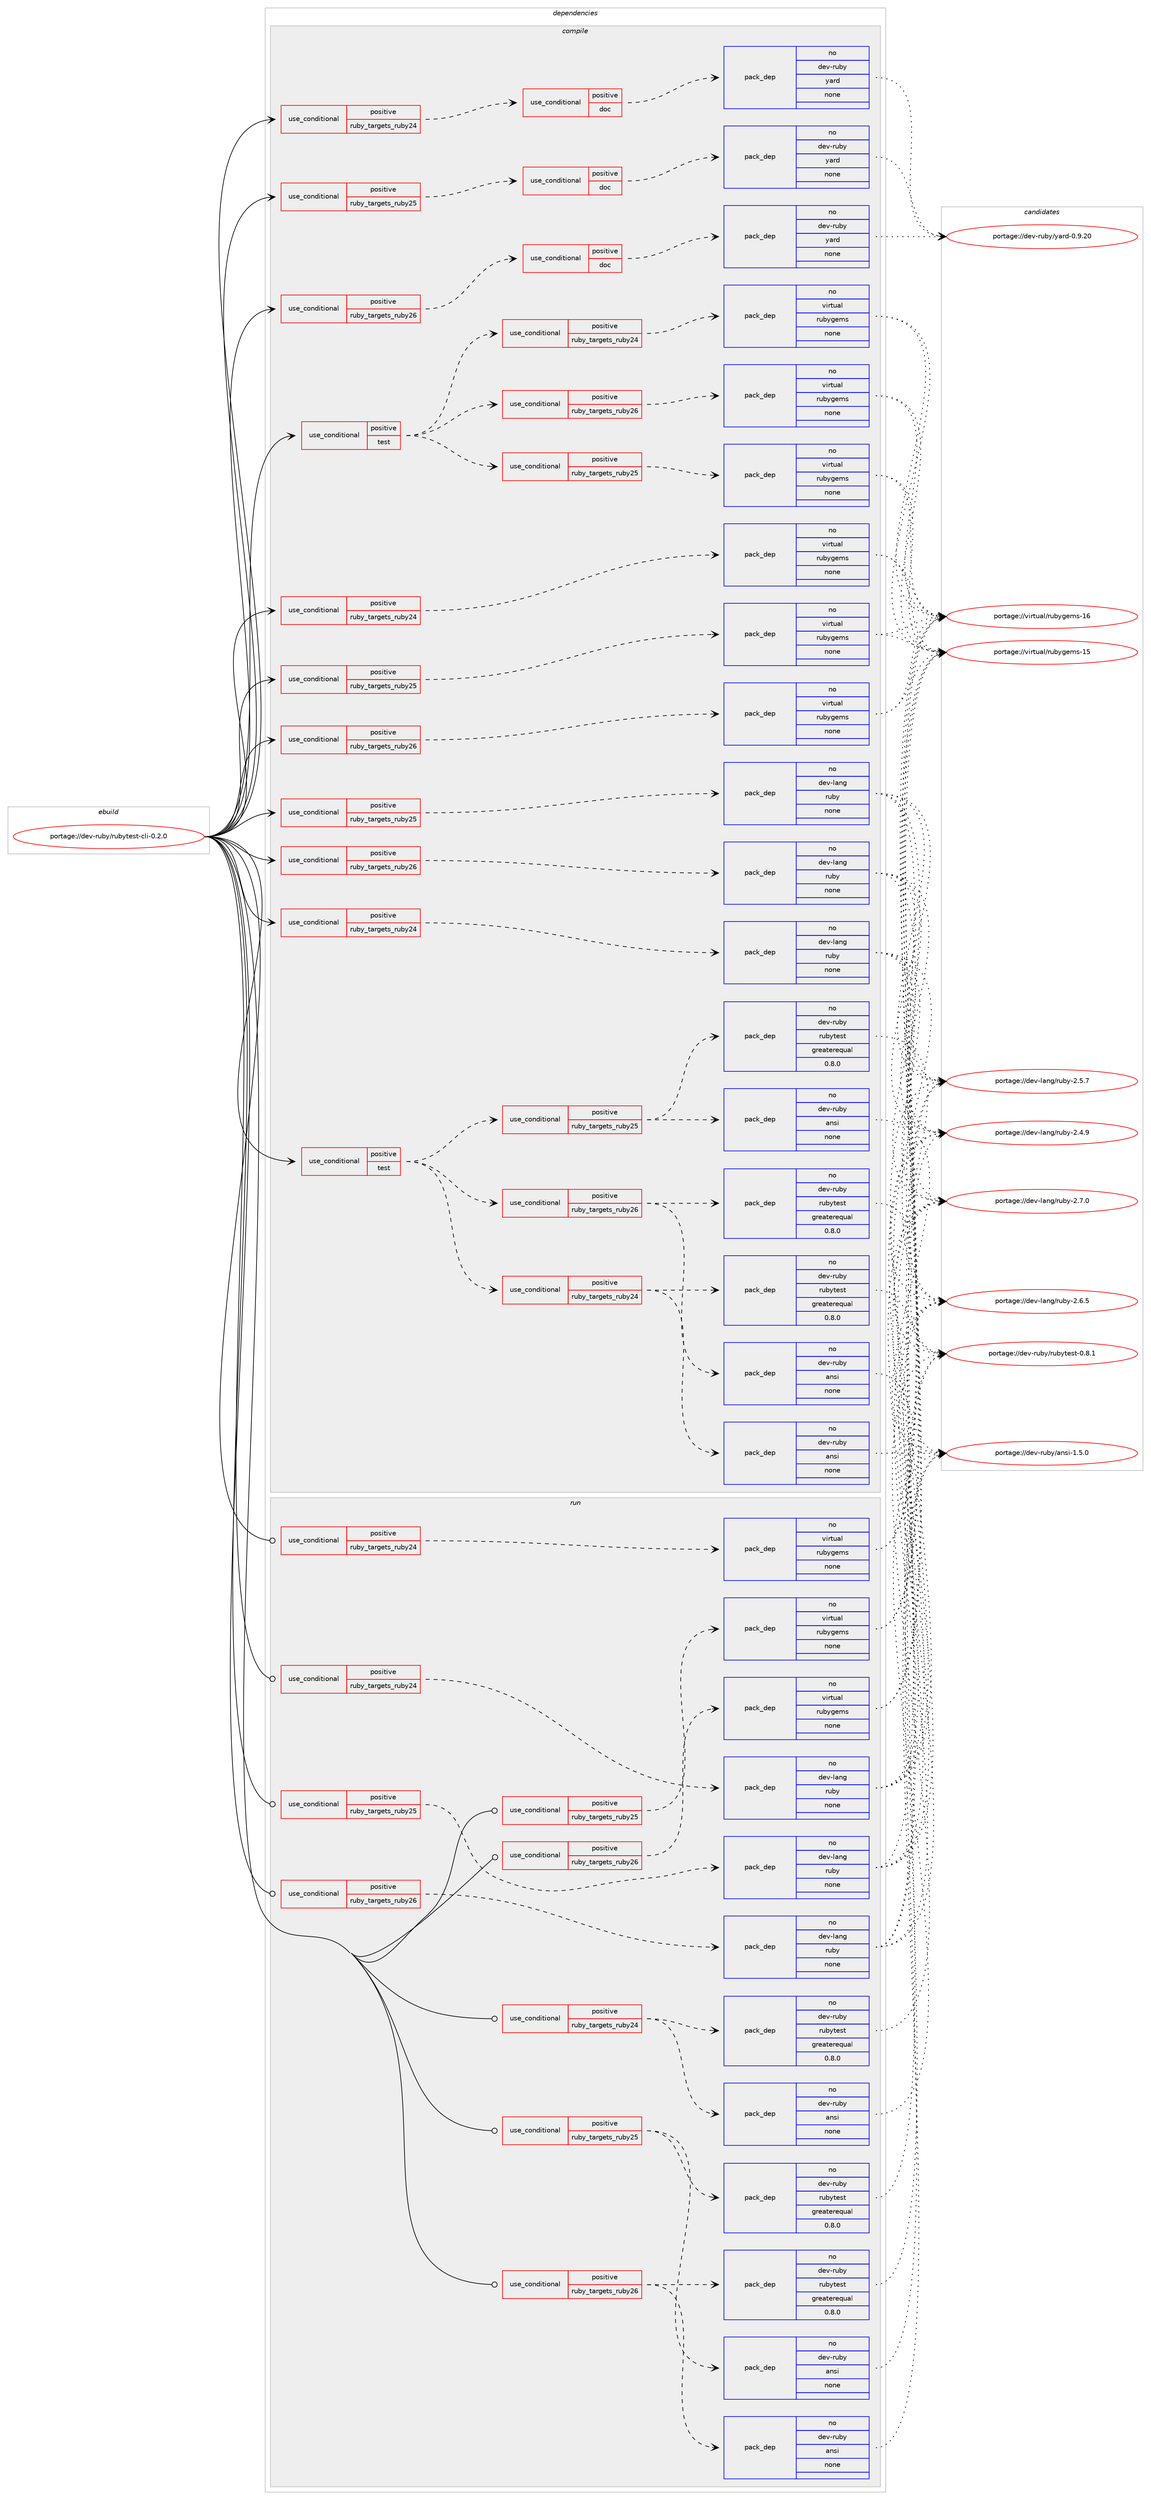 digraph prolog {

# *************
# Graph options
# *************

newrank=true;
concentrate=true;
compound=true;
graph [rankdir=LR,fontname=Helvetica,fontsize=10,ranksep=1.5];#, ranksep=2.5, nodesep=0.2];
edge  [arrowhead=vee];
node  [fontname=Helvetica,fontsize=10];

# **********
# The ebuild
# **********

subgraph cluster_leftcol {
color=gray;
label=<<i>ebuild</i>>;
id [label="portage://dev-ruby/rubytest-cli-0.2.0", color=red, width=4, href="../dev-ruby/rubytest-cli-0.2.0.svg"];
}

# ****************
# The dependencies
# ****************

subgraph cluster_midcol {
color=gray;
label=<<i>dependencies</i>>;
subgraph cluster_compile {
fillcolor="#eeeeee";
style=filled;
label=<<i>compile</i>>;
subgraph cond70210 {
dependency321580 [label=<<TABLE BORDER="0" CELLBORDER="1" CELLSPACING="0" CELLPADDING="4"><TR><TD ROWSPAN="3" CELLPADDING="10">use_conditional</TD></TR><TR><TD>positive</TD></TR><TR><TD>ruby_targets_ruby24</TD></TR></TABLE>>, shape=none, color=red];
subgraph cond70211 {
dependency321581 [label=<<TABLE BORDER="0" CELLBORDER="1" CELLSPACING="0" CELLPADDING="4"><TR><TD ROWSPAN="3" CELLPADDING="10">use_conditional</TD></TR><TR><TD>positive</TD></TR><TR><TD>doc</TD></TR></TABLE>>, shape=none, color=red];
subgraph pack246623 {
dependency321582 [label=<<TABLE BORDER="0" CELLBORDER="1" CELLSPACING="0" CELLPADDING="4" WIDTH="220"><TR><TD ROWSPAN="6" CELLPADDING="30">pack_dep</TD></TR><TR><TD WIDTH="110">no</TD></TR><TR><TD>dev-ruby</TD></TR><TR><TD>yard</TD></TR><TR><TD>none</TD></TR><TR><TD></TD></TR></TABLE>>, shape=none, color=blue];
}
dependency321581:e -> dependency321582:w [weight=20,style="dashed",arrowhead="vee"];
}
dependency321580:e -> dependency321581:w [weight=20,style="dashed",arrowhead="vee"];
}
id:e -> dependency321580:w [weight=20,style="solid",arrowhead="vee"];
subgraph cond70212 {
dependency321583 [label=<<TABLE BORDER="0" CELLBORDER="1" CELLSPACING="0" CELLPADDING="4"><TR><TD ROWSPAN="3" CELLPADDING="10">use_conditional</TD></TR><TR><TD>positive</TD></TR><TR><TD>ruby_targets_ruby24</TD></TR></TABLE>>, shape=none, color=red];
subgraph pack246624 {
dependency321584 [label=<<TABLE BORDER="0" CELLBORDER="1" CELLSPACING="0" CELLPADDING="4" WIDTH="220"><TR><TD ROWSPAN="6" CELLPADDING="30">pack_dep</TD></TR><TR><TD WIDTH="110">no</TD></TR><TR><TD>dev-lang</TD></TR><TR><TD>ruby</TD></TR><TR><TD>none</TD></TR><TR><TD></TD></TR></TABLE>>, shape=none, color=blue];
}
dependency321583:e -> dependency321584:w [weight=20,style="dashed",arrowhead="vee"];
}
id:e -> dependency321583:w [weight=20,style="solid",arrowhead="vee"];
subgraph cond70213 {
dependency321585 [label=<<TABLE BORDER="0" CELLBORDER="1" CELLSPACING="0" CELLPADDING="4"><TR><TD ROWSPAN="3" CELLPADDING="10">use_conditional</TD></TR><TR><TD>positive</TD></TR><TR><TD>ruby_targets_ruby24</TD></TR></TABLE>>, shape=none, color=red];
subgraph pack246625 {
dependency321586 [label=<<TABLE BORDER="0" CELLBORDER="1" CELLSPACING="0" CELLPADDING="4" WIDTH="220"><TR><TD ROWSPAN="6" CELLPADDING="30">pack_dep</TD></TR><TR><TD WIDTH="110">no</TD></TR><TR><TD>virtual</TD></TR><TR><TD>rubygems</TD></TR><TR><TD>none</TD></TR><TR><TD></TD></TR></TABLE>>, shape=none, color=blue];
}
dependency321585:e -> dependency321586:w [weight=20,style="dashed",arrowhead="vee"];
}
id:e -> dependency321585:w [weight=20,style="solid",arrowhead="vee"];
subgraph cond70214 {
dependency321587 [label=<<TABLE BORDER="0" CELLBORDER="1" CELLSPACING="0" CELLPADDING="4"><TR><TD ROWSPAN="3" CELLPADDING="10">use_conditional</TD></TR><TR><TD>positive</TD></TR><TR><TD>ruby_targets_ruby25</TD></TR></TABLE>>, shape=none, color=red];
subgraph cond70215 {
dependency321588 [label=<<TABLE BORDER="0" CELLBORDER="1" CELLSPACING="0" CELLPADDING="4"><TR><TD ROWSPAN="3" CELLPADDING="10">use_conditional</TD></TR><TR><TD>positive</TD></TR><TR><TD>doc</TD></TR></TABLE>>, shape=none, color=red];
subgraph pack246626 {
dependency321589 [label=<<TABLE BORDER="0" CELLBORDER="1" CELLSPACING="0" CELLPADDING="4" WIDTH="220"><TR><TD ROWSPAN="6" CELLPADDING="30">pack_dep</TD></TR><TR><TD WIDTH="110">no</TD></TR><TR><TD>dev-ruby</TD></TR><TR><TD>yard</TD></TR><TR><TD>none</TD></TR><TR><TD></TD></TR></TABLE>>, shape=none, color=blue];
}
dependency321588:e -> dependency321589:w [weight=20,style="dashed",arrowhead="vee"];
}
dependency321587:e -> dependency321588:w [weight=20,style="dashed",arrowhead="vee"];
}
id:e -> dependency321587:w [weight=20,style="solid",arrowhead="vee"];
subgraph cond70216 {
dependency321590 [label=<<TABLE BORDER="0" CELLBORDER="1" CELLSPACING="0" CELLPADDING="4"><TR><TD ROWSPAN="3" CELLPADDING="10">use_conditional</TD></TR><TR><TD>positive</TD></TR><TR><TD>ruby_targets_ruby25</TD></TR></TABLE>>, shape=none, color=red];
subgraph pack246627 {
dependency321591 [label=<<TABLE BORDER="0" CELLBORDER="1" CELLSPACING="0" CELLPADDING="4" WIDTH="220"><TR><TD ROWSPAN="6" CELLPADDING="30">pack_dep</TD></TR><TR><TD WIDTH="110">no</TD></TR><TR><TD>dev-lang</TD></TR><TR><TD>ruby</TD></TR><TR><TD>none</TD></TR><TR><TD></TD></TR></TABLE>>, shape=none, color=blue];
}
dependency321590:e -> dependency321591:w [weight=20,style="dashed",arrowhead="vee"];
}
id:e -> dependency321590:w [weight=20,style="solid",arrowhead="vee"];
subgraph cond70217 {
dependency321592 [label=<<TABLE BORDER="0" CELLBORDER="1" CELLSPACING="0" CELLPADDING="4"><TR><TD ROWSPAN="3" CELLPADDING="10">use_conditional</TD></TR><TR><TD>positive</TD></TR><TR><TD>ruby_targets_ruby25</TD></TR></TABLE>>, shape=none, color=red];
subgraph pack246628 {
dependency321593 [label=<<TABLE BORDER="0" CELLBORDER="1" CELLSPACING="0" CELLPADDING="4" WIDTH="220"><TR><TD ROWSPAN="6" CELLPADDING="30">pack_dep</TD></TR><TR><TD WIDTH="110">no</TD></TR><TR><TD>virtual</TD></TR><TR><TD>rubygems</TD></TR><TR><TD>none</TD></TR><TR><TD></TD></TR></TABLE>>, shape=none, color=blue];
}
dependency321592:e -> dependency321593:w [weight=20,style="dashed",arrowhead="vee"];
}
id:e -> dependency321592:w [weight=20,style="solid",arrowhead="vee"];
subgraph cond70218 {
dependency321594 [label=<<TABLE BORDER="0" CELLBORDER="1" CELLSPACING="0" CELLPADDING="4"><TR><TD ROWSPAN="3" CELLPADDING="10">use_conditional</TD></TR><TR><TD>positive</TD></TR><TR><TD>ruby_targets_ruby26</TD></TR></TABLE>>, shape=none, color=red];
subgraph cond70219 {
dependency321595 [label=<<TABLE BORDER="0" CELLBORDER="1" CELLSPACING="0" CELLPADDING="4"><TR><TD ROWSPAN="3" CELLPADDING="10">use_conditional</TD></TR><TR><TD>positive</TD></TR><TR><TD>doc</TD></TR></TABLE>>, shape=none, color=red];
subgraph pack246629 {
dependency321596 [label=<<TABLE BORDER="0" CELLBORDER="1" CELLSPACING="0" CELLPADDING="4" WIDTH="220"><TR><TD ROWSPAN="6" CELLPADDING="30">pack_dep</TD></TR><TR><TD WIDTH="110">no</TD></TR><TR><TD>dev-ruby</TD></TR><TR><TD>yard</TD></TR><TR><TD>none</TD></TR><TR><TD></TD></TR></TABLE>>, shape=none, color=blue];
}
dependency321595:e -> dependency321596:w [weight=20,style="dashed",arrowhead="vee"];
}
dependency321594:e -> dependency321595:w [weight=20,style="dashed",arrowhead="vee"];
}
id:e -> dependency321594:w [weight=20,style="solid",arrowhead="vee"];
subgraph cond70220 {
dependency321597 [label=<<TABLE BORDER="0" CELLBORDER="1" CELLSPACING="0" CELLPADDING="4"><TR><TD ROWSPAN="3" CELLPADDING="10">use_conditional</TD></TR><TR><TD>positive</TD></TR><TR><TD>ruby_targets_ruby26</TD></TR></TABLE>>, shape=none, color=red];
subgraph pack246630 {
dependency321598 [label=<<TABLE BORDER="0" CELLBORDER="1" CELLSPACING="0" CELLPADDING="4" WIDTH="220"><TR><TD ROWSPAN="6" CELLPADDING="30">pack_dep</TD></TR><TR><TD WIDTH="110">no</TD></TR><TR><TD>dev-lang</TD></TR><TR><TD>ruby</TD></TR><TR><TD>none</TD></TR><TR><TD></TD></TR></TABLE>>, shape=none, color=blue];
}
dependency321597:e -> dependency321598:w [weight=20,style="dashed",arrowhead="vee"];
}
id:e -> dependency321597:w [weight=20,style="solid",arrowhead="vee"];
subgraph cond70221 {
dependency321599 [label=<<TABLE BORDER="0" CELLBORDER="1" CELLSPACING="0" CELLPADDING="4"><TR><TD ROWSPAN="3" CELLPADDING="10">use_conditional</TD></TR><TR><TD>positive</TD></TR><TR><TD>ruby_targets_ruby26</TD></TR></TABLE>>, shape=none, color=red];
subgraph pack246631 {
dependency321600 [label=<<TABLE BORDER="0" CELLBORDER="1" CELLSPACING="0" CELLPADDING="4" WIDTH="220"><TR><TD ROWSPAN="6" CELLPADDING="30">pack_dep</TD></TR><TR><TD WIDTH="110">no</TD></TR><TR><TD>virtual</TD></TR><TR><TD>rubygems</TD></TR><TR><TD>none</TD></TR><TR><TD></TD></TR></TABLE>>, shape=none, color=blue];
}
dependency321599:e -> dependency321600:w [weight=20,style="dashed",arrowhead="vee"];
}
id:e -> dependency321599:w [weight=20,style="solid",arrowhead="vee"];
subgraph cond70222 {
dependency321601 [label=<<TABLE BORDER="0" CELLBORDER="1" CELLSPACING="0" CELLPADDING="4"><TR><TD ROWSPAN="3" CELLPADDING="10">use_conditional</TD></TR><TR><TD>positive</TD></TR><TR><TD>test</TD></TR></TABLE>>, shape=none, color=red];
subgraph cond70223 {
dependency321602 [label=<<TABLE BORDER="0" CELLBORDER="1" CELLSPACING="0" CELLPADDING="4"><TR><TD ROWSPAN="3" CELLPADDING="10">use_conditional</TD></TR><TR><TD>positive</TD></TR><TR><TD>ruby_targets_ruby24</TD></TR></TABLE>>, shape=none, color=red];
subgraph pack246632 {
dependency321603 [label=<<TABLE BORDER="0" CELLBORDER="1" CELLSPACING="0" CELLPADDING="4" WIDTH="220"><TR><TD ROWSPAN="6" CELLPADDING="30">pack_dep</TD></TR><TR><TD WIDTH="110">no</TD></TR><TR><TD>dev-ruby</TD></TR><TR><TD>ansi</TD></TR><TR><TD>none</TD></TR><TR><TD></TD></TR></TABLE>>, shape=none, color=blue];
}
dependency321602:e -> dependency321603:w [weight=20,style="dashed",arrowhead="vee"];
subgraph pack246633 {
dependency321604 [label=<<TABLE BORDER="0" CELLBORDER="1" CELLSPACING="0" CELLPADDING="4" WIDTH="220"><TR><TD ROWSPAN="6" CELLPADDING="30">pack_dep</TD></TR><TR><TD WIDTH="110">no</TD></TR><TR><TD>dev-ruby</TD></TR><TR><TD>rubytest</TD></TR><TR><TD>greaterequal</TD></TR><TR><TD>0.8.0</TD></TR></TABLE>>, shape=none, color=blue];
}
dependency321602:e -> dependency321604:w [weight=20,style="dashed",arrowhead="vee"];
}
dependency321601:e -> dependency321602:w [weight=20,style="dashed",arrowhead="vee"];
subgraph cond70224 {
dependency321605 [label=<<TABLE BORDER="0" CELLBORDER="1" CELLSPACING="0" CELLPADDING="4"><TR><TD ROWSPAN="3" CELLPADDING="10">use_conditional</TD></TR><TR><TD>positive</TD></TR><TR><TD>ruby_targets_ruby25</TD></TR></TABLE>>, shape=none, color=red];
subgraph pack246634 {
dependency321606 [label=<<TABLE BORDER="0" CELLBORDER="1" CELLSPACING="0" CELLPADDING="4" WIDTH="220"><TR><TD ROWSPAN="6" CELLPADDING="30">pack_dep</TD></TR><TR><TD WIDTH="110">no</TD></TR><TR><TD>dev-ruby</TD></TR><TR><TD>ansi</TD></TR><TR><TD>none</TD></TR><TR><TD></TD></TR></TABLE>>, shape=none, color=blue];
}
dependency321605:e -> dependency321606:w [weight=20,style="dashed",arrowhead="vee"];
subgraph pack246635 {
dependency321607 [label=<<TABLE BORDER="0" CELLBORDER="1" CELLSPACING="0" CELLPADDING="4" WIDTH="220"><TR><TD ROWSPAN="6" CELLPADDING="30">pack_dep</TD></TR><TR><TD WIDTH="110">no</TD></TR><TR><TD>dev-ruby</TD></TR><TR><TD>rubytest</TD></TR><TR><TD>greaterequal</TD></TR><TR><TD>0.8.0</TD></TR></TABLE>>, shape=none, color=blue];
}
dependency321605:e -> dependency321607:w [weight=20,style="dashed",arrowhead="vee"];
}
dependency321601:e -> dependency321605:w [weight=20,style="dashed",arrowhead="vee"];
subgraph cond70225 {
dependency321608 [label=<<TABLE BORDER="0" CELLBORDER="1" CELLSPACING="0" CELLPADDING="4"><TR><TD ROWSPAN="3" CELLPADDING="10">use_conditional</TD></TR><TR><TD>positive</TD></TR><TR><TD>ruby_targets_ruby26</TD></TR></TABLE>>, shape=none, color=red];
subgraph pack246636 {
dependency321609 [label=<<TABLE BORDER="0" CELLBORDER="1" CELLSPACING="0" CELLPADDING="4" WIDTH="220"><TR><TD ROWSPAN="6" CELLPADDING="30">pack_dep</TD></TR><TR><TD WIDTH="110">no</TD></TR><TR><TD>dev-ruby</TD></TR><TR><TD>ansi</TD></TR><TR><TD>none</TD></TR><TR><TD></TD></TR></TABLE>>, shape=none, color=blue];
}
dependency321608:e -> dependency321609:w [weight=20,style="dashed",arrowhead="vee"];
subgraph pack246637 {
dependency321610 [label=<<TABLE BORDER="0" CELLBORDER="1" CELLSPACING="0" CELLPADDING="4" WIDTH="220"><TR><TD ROWSPAN="6" CELLPADDING="30">pack_dep</TD></TR><TR><TD WIDTH="110">no</TD></TR><TR><TD>dev-ruby</TD></TR><TR><TD>rubytest</TD></TR><TR><TD>greaterequal</TD></TR><TR><TD>0.8.0</TD></TR></TABLE>>, shape=none, color=blue];
}
dependency321608:e -> dependency321610:w [weight=20,style="dashed",arrowhead="vee"];
}
dependency321601:e -> dependency321608:w [weight=20,style="dashed",arrowhead="vee"];
}
id:e -> dependency321601:w [weight=20,style="solid",arrowhead="vee"];
subgraph cond70226 {
dependency321611 [label=<<TABLE BORDER="0" CELLBORDER="1" CELLSPACING="0" CELLPADDING="4"><TR><TD ROWSPAN="3" CELLPADDING="10">use_conditional</TD></TR><TR><TD>positive</TD></TR><TR><TD>test</TD></TR></TABLE>>, shape=none, color=red];
subgraph cond70227 {
dependency321612 [label=<<TABLE BORDER="0" CELLBORDER="1" CELLSPACING="0" CELLPADDING="4"><TR><TD ROWSPAN="3" CELLPADDING="10">use_conditional</TD></TR><TR><TD>positive</TD></TR><TR><TD>ruby_targets_ruby24</TD></TR></TABLE>>, shape=none, color=red];
subgraph pack246638 {
dependency321613 [label=<<TABLE BORDER="0" CELLBORDER="1" CELLSPACING="0" CELLPADDING="4" WIDTH="220"><TR><TD ROWSPAN="6" CELLPADDING="30">pack_dep</TD></TR><TR><TD WIDTH="110">no</TD></TR><TR><TD>virtual</TD></TR><TR><TD>rubygems</TD></TR><TR><TD>none</TD></TR><TR><TD></TD></TR></TABLE>>, shape=none, color=blue];
}
dependency321612:e -> dependency321613:w [weight=20,style="dashed",arrowhead="vee"];
}
dependency321611:e -> dependency321612:w [weight=20,style="dashed",arrowhead="vee"];
subgraph cond70228 {
dependency321614 [label=<<TABLE BORDER="0" CELLBORDER="1" CELLSPACING="0" CELLPADDING="4"><TR><TD ROWSPAN="3" CELLPADDING="10">use_conditional</TD></TR><TR><TD>positive</TD></TR><TR><TD>ruby_targets_ruby25</TD></TR></TABLE>>, shape=none, color=red];
subgraph pack246639 {
dependency321615 [label=<<TABLE BORDER="0" CELLBORDER="1" CELLSPACING="0" CELLPADDING="4" WIDTH="220"><TR><TD ROWSPAN="6" CELLPADDING="30">pack_dep</TD></TR><TR><TD WIDTH="110">no</TD></TR><TR><TD>virtual</TD></TR><TR><TD>rubygems</TD></TR><TR><TD>none</TD></TR><TR><TD></TD></TR></TABLE>>, shape=none, color=blue];
}
dependency321614:e -> dependency321615:w [weight=20,style="dashed",arrowhead="vee"];
}
dependency321611:e -> dependency321614:w [weight=20,style="dashed",arrowhead="vee"];
subgraph cond70229 {
dependency321616 [label=<<TABLE BORDER="0" CELLBORDER="1" CELLSPACING="0" CELLPADDING="4"><TR><TD ROWSPAN="3" CELLPADDING="10">use_conditional</TD></TR><TR><TD>positive</TD></TR><TR><TD>ruby_targets_ruby26</TD></TR></TABLE>>, shape=none, color=red];
subgraph pack246640 {
dependency321617 [label=<<TABLE BORDER="0" CELLBORDER="1" CELLSPACING="0" CELLPADDING="4" WIDTH="220"><TR><TD ROWSPAN="6" CELLPADDING="30">pack_dep</TD></TR><TR><TD WIDTH="110">no</TD></TR><TR><TD>virtual</TD></TR><TR><TD>rubygems</TD></TR><TR><TD>none</TD></TR><TR><TD></TD></TR></TABLE>>, shape=none, color=blue];
}
dependency321616:e -> dependency321617:w [weight=20,style="dashed",arrowhead="vee"];
}
dependency321611:e -> dependency321616:w [weight=20,style="dashed",arrowhead="vee"];
}
id:e -> dependency321611:w [weight=20,style="solid",arrowhead="vee"];
}
subgraph cluster_compileandrun {
fillcolor="#eeeeee";
style=filled;
label=<<i>compile and run</i>>;
}
subgraph cluster_run {
fillcolor="#eeeeee";
style=filled;
label=<<i>run</i>>;
subgraph cond70230 {
dependency321618 [label=<<TABLE BORDER="0" CELLBORDER="1" CELLSPACING="0" CELLPADDING="4"><TR><TD ROWSPAN="3" CELLPADDING="10">use_conditional</TD></TR><TR><TD>positive</TD></TR><TR><TD>ruby_targets_ruby24</TD></TR></TABLE>>, shape=none, color=red];
subgraph pack246641 {
dependency321619 [label=<<TABLE BORDER="0" CELLBORDER="1" CELLSPACING="0" CELLPADDING="4" WIDTH="220"><TR><TD ROWSPAN="6" CELLPADDING="30">pack_dep</TD></TR><TR><TD WIDTH="110">no</TD></TR><TR><TD>dev-lang</TD></TR><TR><TD>ruby</TD></TR><TR><TD>none</TD></TR><TR><TD></TD></TR></TABLE>>, shape=none, color=blue];
}
dependency321618:e -> dependency321619:w [weight=20,style="dashed",arrowhead="vee"];
}
id:e -> dependency321618:w [weight=20,style="solid",arrowhead="odot"];
subgraph cond70231 {
dependency321620 [label=<<TABLE BORDER="0" CELLBORDER="1" CELLSPACING="0" CELLPADDING="4"><TR><TD ROWSPAN="3" CELLPADDING="10">use_conditional</TD></TR><TR><TD>positive</TD></TR><TR><TD>ruby_targets_ruby24</TD></TR></TABLE>>, shape=none, color=red];
subgraph pack246642 {
dependency321621 [label=<<TABLE BORDER="0" CELLBORDER="1" CELLSPACING="0" CELLPADDING="4" WIDTH="220"><TR><TD ROWSPAN="6" CELLPADDING="30">pack_dep</TD></TR><TR><TD WIDTH="110">no</TD></TR><TR><TD>dev-ruby</TD></TR><TR><TD>ansi</TD></TR><TR><TD>none</TD></TR><TR><TD></TD></TR></TABLE>>, shape=none, color=blue];
}
dependency321620:e -> dependency321621:w [weight=20,style="dashed",arrowhead="vee"];
subgraph pack246643 {
dependency321622 [label=<<TABLE BORDER="0" CELLBORDER="1" CELLSPACING="0" CELLPADDING="4" WIDTH="220"><TR><TD ROWSPAN="6" CELLPADDING="30">pack_dep</TD></TR><TR><TD WIDTH="110">no</TD></TR><TR><TD>dev-ruby</TD></TR><TR><TD>rubytest</TD></TR><TR><TD>greaterequal</TD></TR><TR><TD>0.8.0</TD></TR></TABLE>>, shape=none, color=blue];
}
dependency321620:e -> dependency321622:w [weight=20,style="dashed",arrowhead="vee"];
}
id:e -> dependency321620:w [weight=20,style="solid",arrowhead="odot"];
subgraph cond70232 {
dependency321623 [label=<<TABLE BORDER="0" CELLBORDER="1" CELLSPACING="0" CELLPADDING="4"><TR><TD ROWSPAN="3" CELLPADDING="10">use_conditional</TD></TR><TR><TD>positive</TD></TR><TR><TD>ruby_targets_ruby24</TD></TR></TABLE>>, shape=none, color=red];
subgraph pack246644 {
dependency321624 [label=<<TABLE BORDER="0" CELLBORDER="1" CELLSPACING="0" CELLPADDING="4" WIDTH="220"><TR><TD ROWSPAN="6" CELLPADDING="30">pack_dep</TD></TR><TR><TD WIDTH="110">no</TD></TR><TR><TD>virtual</TD></TR><TR><TD>rubygems</TD></TR><TR><TD>none</TD></TR><TR><TD></TD></TR></TABLE>>, shape=none, color=blue];
}
dependency321623:e -> dependency321624:w [weight=20,style="dashed",arrowhead="vee"];
}
id:e -> dependency321623:w [weight=20,style="solid",arrowhead="odot"];
subgraph cond70233 {
dependency321625 [label=<<TABLE BORDER="0" CELLBORDER="1" CELLSPACING="0" CELLPADDING="4"><TR><TD ROWSPAN="3" CELLPADDING="10">use_conditional</TD></TR><TR><TD>positive</TD></TR><TR><TD>ruby_targets_ruby25</TD></TR></TABLE>>, shape=none, color=red];
subgraph pack246645 {
dependency321626 [label=<<TABLE BORDER="0" CELLBORDER="1" CELLSPACING="0" CELLPADDING="4" WIDTH="220"><TR><TD ROWSPAN="6" CELLPADDING="30">pack_dep</TD></TR><TR><TD WIDTH="110">no</TD></TR><TR><TD>dev-lang</TD></TR><TR><TD>ruby</TD></TR><TR><TD>none</TD></TR><TR><TD></TD></TR></TABLE>>, shape=none, color=blue];
}
dependency321625:e -> dependency321626:w [weight=20,style="dashed",arrowhead="vee"];
}
id:e -> dependency321625:w [weight=20,style="solid",arrowhead="odot"];
subgraph cond70234 {
dependency321627 [label=<<TABLE BORDER="0" CELLBORDER="1" CELLSPACING="0" CELLPADDING="4"><TR><TD ROWSPAN="3" CELLPADDING="10">use_conditional</TD></TR><TR><TD>positive</TD></TR><TR><TD>ruby_targets_ruby25</TD></TR></TABLE>>, shape=none, color=red];
subgraph pack246646 {
dependency321628 [label=<<TABLE BORDER="0" CELLBORDER="1" CELLSPACING="0" CELLPADDING="4" WIDTH="220"><TR><TD ROWSPAN="6" CELLPADDING="30">pack_dep</TD></TR><TR><TD WIDTH="110">no</TD></TR><TR><TD>dev-ruby</TD></TR><TR><TD>ansi</TD></TR><TR><TD>none</TD></TR><TR><TD></TD></TR></TABLE>>, shape=none, color=blue];
}
dependency321627:e -> dependency321628:w [weight=20,style="dashed",arrowhead="vee"];
subgraph pack246647 {
dependency321629 [label=<<TABLE BORDER="0" CELLBORDER="1" CELLSPACING="0" CELLPADDING="4" WIDTH="220"><TR><TD ROWSPAN="6" CELLPADDING="30">pack_dep</TD></TR><TR><TD WIDTH="110">no</TD></TR><TR><TD>dev-ruby</TD></TR><TR><TD>rubytest</TD></TR><TR><TD>greaterequal</TD></TR><TR><TD>0.8.0</TD></TR></TABLE>>, shape=none, color=blue];
}
dependency321627:e -> dependency321629:w [weight=20,style="dashed",arrowhead="vee"];
}
id:e -> dependency321627:w [weight=20,style="solid",arrowhead="odot"];
subgraph cond70235 {
dependency321630 [label=<<TABLE BORDER="0" CELLBORDER="1" CELLSPACING="0" CELLPADDING="4"><TR><TD ROWSPAN="3" CELLPADDING="10">use_conditional</TD></TR><TR><TD>positive</TD></TR><TR><TD>ruby_targets_ruby25</TD></TR></TABLE>>, shape=none, color=red];
subgraph pack246648 {
dependency321631 [label=<<TABLE BORDER="0" CELLBORDER="1" CELLSPACING="0" CELLPADDING="4" WIDTH="220"><TR><TD ROWSPAN="6" CELLPADDING="30">pack_dep</TD></TR><TR><TD WIDTH="110">no</TD></TR><TR><TD>virtual</TD></TR><TR><TD>rubygems</TD></TR><TR><TD>none</TD></TR><TR><TD></TD></TR></TABLE>>, shape=none, color=blue];
}
dependency321630:e -> dependency321631:w [weight=20,style="dashed",arrowhead="vee"];
}
id:e -> dependency321630:w [weight=20,style="solid",arrowhead="odot"];
subgraph cond70236 {
dependency321632 [label=<<TABLE BORDER="0" CELLBORDER="1" CELLSPACING="0" CELLPADDING="4"><TR><TD ROWSPAN="3" CELLPADDING="10">use_conditional</TD></TR><TR><TD>positive</TD></TR><TR><TD>ruby_targets_ruby26</TD></TR></TABLE>>, shape=none, color=red];
subgraph pack246649 {
dependency321633 [label=<<TABLE BORDER="0" CELLBORDER="1" CELLSPACING="0" CELLPADDING="4" WIDTH="220"><TR><TD ROWSPAN="6" CELLPADDING="30">pack_dep</TD></TR><TR><TD WIDTH="110">no</TD></TR><TR><TD>dev-lang</TD></TR><TR><TD>ruby</TD></TR><TR><TD>none</TD></TR><TR><TD></TD></TR></TABLE>>, shape=none, color=blue];
}
dependency321632:e -> dependency321633:w [weight=20,style="dashed",arrowhead="vee"];
}
id:e -> dependency321632:w [weight=20,style="solid",arrowhead="odot"];
subgraph cond70237 {
dependency321634 [label=<<TABLE BORDER="0" CELLBORDER="1" CELLSPACING="0" CELLPADDING="4"><TR><TD ROWSPAN="3" CELLPADDING="10">use_conditional</TD></TR><TR><TD>positive</TD></TR><TR><TD>ruby_targets_ruby26</TD></TR></TABLE>>, shape=none, color=red];
subgraph pack246650 {
dependency321635 [label=<<TABLE BORDER="0" CELLBORDER="1" CELLSPACING="0" CELLPADDING="4" WIDTH="220"><TR><TD ROWSPAN="6" CELLPADDING="30">pack_dep</TD></TR><TR><TD WIDTH="110">no</TD></TR><TR><TD>dev-ruby</TD></TR><TR><TD>ansi</TD></TR><TR><TD>none</TD></TR><TR><TD></TD></TR></TABLE>>, shape=none, color=blue];
}
dependency321634:e -> dependency321635:w [weight=20,style="dashed",arrowhead="vee"];
subgraph pack246651 {
dependency321636 [label=<<TABLE BORDER="0" CELLBORDER="1" CELLSPACING="0" CELLPADDING="4" WIDTH="220"><TR><TD ROWSPAN="6" CELLPADDING="30">pack_dep</TD></TR><TR><TD WIDTH="110">no</TD></TR><TR><TD>dev-ruby</TD></TR><TR><TD>rubytest</TD></TR><TR><TD>greaterequal</TD></TR><TR><TD>0.8.0</TD></TR></TABLE>>, shape=none, color=blue];
}
dependency321634:e -> dependency321636:w [weight=20,style="dashed",arrowhead="vee"];
}
id:e -> dependency321634:w [weight=20,style="solid",arrowhead="odot"];
subgraph cond70238 {
dependency321637 [label=<<TABLE BORDER="0" CELLBORDER="1" CELLSPACING="0" CELLPADDING="4"><TR><TD ROWSPAN="3" CELLPADDING="10">use_conditional</TD></TR><TR><TD>positive</TD></TR><TR><TD>ruby_targets_ruby26</TD></TR></TABLE>>, shape=none, color=red];
subgraph pack246652 {
dependency321638 [label=<<TABLE BORDER="0" CELLBORDER="1" CELLSPACING="0" CELLPADDING="4" WIDTH="220"><TR><TD ROWSPAN="6" CELLPADDING="30">pack_dep</TD></TR><TR><TD WIDTH="110">no</TD></TR><TR><TD>virtual</TD></TR><TR><TD>rubygems</TD></TR><TR><TD>none</TD></TR><TR><TD></TD></TR></TABLE>>, shape=none, color=blue];
}
dependency321637:e -> dependency321638:w [weight=20,style="dashed",arrowhead="vee"];
}
id:e -> dependency321637:w [weight=20,style="solid",arrowhead="odot"];
}
}

# **************
# The candidates
# **************

subgraph cluster_choices {
rank=same;
color=gray;
label=<<i>candidates</i>>;

subgraph choice246623 {
color=black;
nodesep=1;
choice1001011184511411798121471219711410045484657465048 [label="portage://dev-ruby/yard-0.9.20", color=red, width=4,href="../dev-ruby/yard-0.9.20.svg"];
dependency321582:e -> choice1001011184511411798121471219711410045484657465048:w [style=dotted,weight="100"];
}
subgraph choice246624 {
color=black;
nodesep=1;
choice10010111845108971101034711411798121455046554648 [label="portage://dev-lang/ruby-2.7.0", color=red, width=4,href="../dev-lang/ruby-2.7.0.svg"];
choice10010111845108971101034711411798121455046544653 [label="portage://dev-lang/ruby-2.6.5", color=red, width=4,href="../dev-lang/ruby-2.6.5.svg"];
choice10010111845108971101034711411798121455046534655 [label="portage://dev-lang/ruby-2.5.7", color=red, width=4,href="../dev-lang/ruby-2.5.7.svg"];
choice10010111845108971101034711411798121455046524657 [label="portage://dev-lang/ruby-2.4.9", color=red, width=4,href="../dev-lang/ruby-2.4.9.svg"];
dependency321584:e -> choice10010111845108971101034711411798121455046554648:w [style=dotted,weight="100"];
dependency321584:e -> choice10010111845108971101034711411798121455046544653:w [style=dotted,weight="100"];
dependency321584:e -> choice10010111845108971101034711411798121455046534655:w [style=dotted,weight="100"];
dependency321584:e -> choice10010111845108971101034711411798121455046524657:w [style=dotted,weight="100"];
}
subgraph choice246625 {
color=black;
nodesep=1;
choice118105114116117971084711411798121103101109115454954 [label="portage://virtual/rubygems-16", color=red, width=4,href="../virtual/rubygems-16.svg"];
choice118105114116117971084711411798121103101109115454953 [label="portage://virtual/rubygems-15", color=red, width=4,href="../virtual/rubygems-15.svg"];
dependency321586:e -> choice118105114116117971084711411798121103101109115454954:w [style=dotted,weight="100"];
dependency321586:e -> choice118105114116117971084711411798121103101109115454953:w [style=dotted,weight="100"];
}
subgraph choice246626 {
color=black;
nodesep=1;
choice1001011184511411798121471219711410045484657465048 [label="portage://dev-ruby/yard-0.9.20", color=red, width=4,href="../dev-ruby/yard-0.9.20.svg"];
dependency321589:e -> choice1001011184511411798121471219711410045484657465048:w [style=dotted,weight="100"];
}
subgraph choice246627 {
color=black;
nodesep=1;
choice10010111845108971101034711411798121455046554648 [label="portage://dev-lang/ruby-2.7.0", color=red, width=4,href="../dev-lang/ruby-2.7.0.svg"];
choice10010111845108971101034711411798121455046544653 [label="portage://dev-lang/ruby-2.6.5", color=red, width=4,href="../dev-lang/ruby-2.6.5.svg"];
choice10010111845108971101034711411798121455046534655 [label="portage://dev-lang/ruby-2.5.7", color=red, width=4,href="../dev-lang/ruby-2.5.7.svg"];
choice10010111845108971101034711411798121455046524657 [label="portage://dev-lang/ruby-2.4.9", color=red, width=4,href="../dev-lang/ruby-2.4.9.svg"];
dependency321591:e -> choice10010111845108971101034711411798121455046554648:w [style=dotted,weight="100"];
dependency321591:e -> choice10010111845108971101034711411798121455046544653:w [style=dotted,weight="100"];
dependency321591:e -> choice10010111845108971101034711411798121455046534655:w [style=dotted,weight="100"];
dependency321591:e -> choice10010111845108971101034711411798121455046524657:w [style=dotted,weight="100"];
}
subgraph choice246628 {
color=black;
nodesep=1;
choice118105114116117971084711411798121103101109115454954 [label="portage://virtual/rubygems-16", color=red, width=4,href="../virtual/rubygems-16.svg"];
choice118105114116117971084711411798121103101109115454953 [label="portage://virtual/rubygems-15", color=red, width=4,href="../virtual/rubygems-15.svg"];
dependency321593:e -> choice118105114116117971084711411798121103101109115454954:w [style=dotted,weight="100"];
dependency321593:e -> choice118105114116117971084711411798121103101109115454953:w [style=dotted,weight="100"];
}
subgraph choice246629 {
color=black;
nodesep=1;
choice1001011184511411798121471219711410045484657465048 [label="portage://dev-ruby/yard-0.9.20", color=red, width=4,href="../dev-ruby/yard-0.9.20.svg"];
dependency321596:e -> choice1001011184511411798121471219711410045484657465048:w [style=dotted,weight="100"];
}
subgraph choice246630 {
color=black;
nodesep=1;
choice10010111845108971101034711411798121455046554648 [label="portage://dev-lang/ruby-2.7.0", color=red, width=4,href="../dev-lang/ruby-2.7.0.svg"];
choice10010111845108971101034711411798121455046544653 [label="portage://dev-lang/ruby-2.6.5", color=red, width=4,href="../dev-lang/ruby-2.6.5.svg"];
choice10010111845108971101034711411798121455046534655 [label="portage://dev-lang/ruby-2.5.7", color=red, width=4,href="../dev-lang/ruby-2.5.7.svg"];
choice10010111845108971101034711411798121455046524657 [label="portage://dev-lang/ruby-2.4.9", color=red, width=4,href="../dev-lang/ruby-2.4.9.svg"];
dependency321598:e -> choice10010111845108971101034711411798121455046554648:w [style=dotted,weight="100"];
dependency321598:e -> choice10010111845108971101034711411798121455046544653:w [style=dotted,weight="100"];
dependency321598:e -> choice10010111845108971101034711411798121455046534655:w [style=dotted,weight="100"];
dependency321598:e -> choice10010111845108971101034711411798121455046524657:w [style=dotted,weight="100"];
}
subgraph choice246631 {
color=black;
nodesep=1;
choice118105114116117971084711411798121103101109115454954 [label="portage://virtual/rubygems-16", color=red, width=4,href="../virtual/rubygems-16.svg"];
choice118105114116117971084711411798121103101109115454953 [label="portage://virtual/rubygems-15", color=red, width=4,href="../virtual/rubygems-15.svg"];
dependency321600:e -> choice118105114116117971084711411798121103101109115454954:w [style=dotted,weight="100"];
dependency321600:e -> choice118105114116117971084711411798121103101109115454953:w [style=dotted,weight="100"];
}
subgraph choice246632 {
color=black;
nodesep=1;
choice10010111845114117981214797110115105454946534648 [label="portage://dev-ruby/ansi-1.5.0", color=red, width=4,href="../dev-ruby/ansi-1.5.0.svg"];
dependency321603:e -> choice10010111845114117981214797110115105454946534648:w [style=dotted,weight="100"];
}
subgraph choice246633 {
color=black;
nodesep=1;
choice10010111845114117981214711411798121116101115116454846564649 [label="portage://dev-ruby/rubytest-0.8.1", color=red, width=4,href="../dev-ruby/rubytest-0.8.1.svg"];
dependency321604:e -> choice10010111845114117981214711411798121116101115116454846564649:w [style=dotted,weight="100"];
}
subgraph choice246634 {
color=black;
nodesep=1;
choice10010111845114117981214797110115105454946534648 [label="portage://dev-ruby/ansi-1.5.0", color=red, width=4,href="../dev-ruby/ansi-1.5.0.svg"];
dependency321606:e -> choice10010111845114117981214797110115105454946534648:w [style=dotted,weight="100"];
}
subgraph choice246635 {
color=black;
nodesep=1;
choice10010111845114117981214711411798121116101115116454846564649 [label="portage://dev-ruby/rubytest-0.8.1", color=red, width=4,href="../dev-ruby/rubytest-0.8.1.svg"];
dependency321607:e -> choice10010111845114117981214711411798121116101115116454846564649:w [style=dotted,weight="100"];
}
subgraph choice246636 {
color=black;
nodesep=1;
choice10010111845114117981214797110115105454946534648 [label="portage://dev-ruby/ansi-1.5.0", color=red, width=4,href="../dev-ruby/ansi-1.5.0.svg"];
dependency321609:e -> choice10010111845114117981214797110115105454946534648:w [style=dotted,weight="100"];
}
subgraph choice246637 {
color=black;
nodesep=1;
choice10010111845114117981214711411798121116101115116454846564649 [label="portage://dev-ruby/rubytest-0.8.1", color=red, width=4,href="../dev-ruby/rubytest-0.8.1.svg"];
dependency321610:e -> choice10010111845114117981214711411798121116101115116454846564649:w [style=dotted,weight="100"];
}
subgraph choice246638 {
color=black;
nodesep=1;
choice118105114116117971084711411798121103101109115454954 [label="portage://virtual/rubygems-16", color=red, width=4,href="../virtual/rubygems-16.svg"];
choice118105114116117971084711411798121103101109115454953 [label="portage://virtual/rubygems-15", color=red, width=4,href="../virtual/rubygems-15.svg"];
dependency321613:e -> choice118105114116117971084711411798121103101109115454954:w [style=dotted,weight="100"];
dependency321613:e -> choice118105114116117971084711411798121103101109115454953:w [style=dotted,weight="100"];
}
subgraph choice246639 {
color=black;
nodesep=1;
choice118105114116117971084711411798121103101109115454954 [label="portage://virtual/rubygems-16", color=red, width=4,href="../virtual/rubygems-16.svg"];
choice118105114116117971084711411798121103101109115454953 [label="portage://virtual/rubygems-15", color=red, width=4,href="../virtual/rubygems-15.svg"];
dependency321615:e -> choice118105114116117971084711411798121103101109115454954:w [style=dotted,weight="100"];
dependency321615:e -> choice118105114116117971084711411798121103101109115454953:w [style=dotted,weight="100"];
}
subgraph choice246640 {
color=black;
nodesep=1;
choice118105114116117971084711411798121103101109115454954 [label="portage://virtual/rubygems-16", color=red, width=4,href="../virtual/rubygems-16.svg"];
choice118105114116117971084711411798121103101109115454953 [label="portage://virtual/rubygems-15", color=red, width=4,href="../virtual/rubygems-15.svg"];
dependency321617:e -> choice118105114116117971084711411798121103101109115454954:w [style=dotted,weight="100"];
dependency321617:e -> choice118105114116117971084711411798121103101109115454953:w [style=dotted,weight="100"];
}
subgraph choice246641 {
color=black;
nodesep=1;
choice10010111845108971101034711411798121455046554648 [label="portage://dev-lang/ruby-2.7.0", color=red, width=4,href="../dev-lang/ruby-2.7.0.svg"];
choice10010111845108971101034711411798121455046544653 [label="portage://dev-lang/ruby-2.6.5", color=red, width=4,href="../dev-lang/ruby-2.6.5.svg"];
choice10010111845108971101034711411798121455046534655 [label="portage://dev-lang/ruby-2.5.7", color=red, width=4,href="../dev-lang/ruby-2.5.7.svg"];
choice10010111845108971101034711411798121455046524657 [label="portage://dev-lang/ruby-2.4.9", color=red, width=4,href="../dev-lang/ruby-2.4.9.svg"];
dependency321619:e -> choice10010111845108971101034711411798121455046554648:w [style=dotted,weight="100"];
dependency321619:e -> choice10010111845108971101034711411798121455046544653:w [style=dotted,weight="100"];
dependency321619:e -> choice10010111845108971101034711411798121455046534655:w [style=dotted,weight="100"];
dependency321619:e -> choice10010111845108971101034711411798121455046524657:w [style=dotted,weight="100"];
}
subgraph choice246642 {
color=black;
nodesep=1;
choice10010111845114117981214797110115105454946534648 [label="portage://dev-ruby/ansi-1.5.0", color=red, width=4,href="../dev-ruby/ansi-1.5.0.svg"];
dependency321621:e -> choice10010111845114117981214797110115105454946534648:w [style=dotted,weight="100"];
}
subgraph choice246643 {
color=black;
nodesep=1;
choice10010111845114117981214711411798121116101115116454846564649 [label="portage://dev-ruby/rubytest-0.8.1", color=red, width=4,href="../dev-ruby/rubytest-0.8.1.svg"];
dependency321622:e -> choice10010111845114117981214711411798121116101115116454846564649:w [style=dotted,weight="100"];
}
subgraph choice246644 {
color=black;
nodesep=1;
choice118105114116117971084711411798121103101109115454954 [label="portage://virtual/rubygems-16", color=red, width=4,href="../virtual/rubygems-16.svg"];
choice118105114116117971084711411798121103101109115454953 [label="portage://virtual/rubygems-15", color=red, width=4,href="../virtual/rubygems-15.svg"];
dependency321624:e -> choice118105114116117971084711411798121103101109115454954:w [style=dotted,weight="100"];
dependency321624:e -> choice118105114116117971084711411798121103101109115454953:w [style=dotted,weight="100"];
}
subgraph choice246645 {
color=black;
nodesep=1;
choice10010111845108971101034711411798121455046554648 [label="portage://dev-lang/ruby-2.7.0", color=red, width=4,href="../dev-lang/ruby-2.7.0.svg"];
choice10010111845108971101034711411798121455046544653 [label="portage://dev-lang/ruby-2.6.5", color=red, width=4,href="../dev-lang/ruby-2.6.5.svg"];
choice10010111845108971101034711411798121455046534655 [label="portage://dev-lang/ruby-2.5.7", color=red, width=4,href="../dev-lang/ruby-2.5.7.svg"];
choice10010111845108971101034711411798121455046524657 [label="portage://dev-lang/ruby-2.4.9", color=red, width=4,href="../dev-lang/ruby-2.4.9.svg"];
dependency321626:e -> choice10010111845108971101034711411798121455046554648:w [style=dotted,weight="100"];
dependency321626:e -> choice10010111845108971101034711411798121455046544653:w [style=dotted,weight="100"];
dependency321626:e -> choice10010111845108971101034711411798121455046534655:w [style=dotted,weight="100"];
dependency321626:e -> choice10010111845108971101034711411798121455046524657:w [style=dotted,weight="100"];
}
subgraph choice246646 {
color=black;
nodesep=1;
choice10010111845114117981214797110115105454946534648 [label="portage://dev-ruby/ansi-1.5.0", color=red, width=4,href="../dev-ruby/ansi-1.5.0.svg"];
dependency321628:e -> choice10010111845114117981214797110115105454946534648:w [style=dotted,weight="100"];
}
subgraph choice246647 {
color=black;
nodesep=1;
choice10010111845114117981214711411798121116101115116454846564649 [label="portage://dev-ruby/rubytest-0.8.1", color=red, width=4,href="../dev-ruby/rubytest-0.8.1.svg"];
dependency321629:e -> choice10010111845114117981214711411798121116101115116454846564649:w [style=dotted,weight="100"];
}
subgraph choice246648 {
color=black;
nodesep=1;
choice118105114116117971084711411798121103101109115454954 [label="portage://virtual/rubygems-16", color=red, width=4,href="../virtual/rubygems-16.svg"];
choice118105114116117971084711411798121103101109115454953 [label="portage://virtual/rubygems-15", color=red, width=4,href="../virtual/rubygems-15.svg"];
dependency321631:e -> choice118105114116117971084711411798121103101109115454954:w [style=dotted,weight="100"];
dependency321631:e -> choice118105114116117971084711411798121103101109115454953:w [style=dotted,weight="100"];
}
subgraph choice246649 {
color=black;
nodesep=1;
choice10010111845108971101034711411798121455046554648 [label="portage://dev-lang/ruby-2.7.0", color=red, width=4,href="../dev-lang/ruby-2.7.0.svg"];
choice10010111845108971101034711411798121455046544653 [label="portage://dev-lang/ruby-2.6.5", color=red, width=4,href="../dev-lang/ruby-2.6.5.svg"];
choice10010111845108971101034711411798121455046534655 [label="portage://dev-lang/ruby-2.5.7", color=red, width=4,href="../dev-lang/ruby-2.5.7.svg"];
choice10010111845108971101034711411798121455046524657 [label="portage://dev-lang/ruby-2.4.9", color=red, width=4,href="../dev-lang/ruby-2.4.9.svg"];
dependency321633:e -> choice10010111845108971101034711411798121455046554648:w [style=dotted,weight="100"];
dependency321633:e -> choice10010111845108971101034711411798121455046544653:w [style=dotted,weight="100"];
dependency321633:e -> choice10010111845108971101034711411798121455046534655:w [style=dotted,weight="100"];
dependency321633:e -> choice10010111845108971101034711411798121455046524657:w [style=dotted,weight="100"];
}
subgraph choice246650 {
color=black;
nodesep=1;
choice10010111845114117981214797110115105454946534648 [label="portage://dev-ruby/ansi-1.5.0", color=red, width=4,href="../dev-ruby/ansi-1.5.0.svg"];
dependency321635:e -> choice10010111845114117981214797110115105454946534648:w [style=dotted,weight="100"];
}
subgraph choice246651 {
color=black;
nodesep=1;
choice10010111845114117981214711411798121116101115116454846564649 [label="portage://dev-ruby/rubytest-0.8.1", color=red, width=4,href="../dev-ruby/rubytest-0.8.1.svg"];
dependency321636:e -> choice10010111845114117981214711411798121116101115116454846564649:w [style=dotted,weight="100"];
}
subgraph choice246652 {
color=black;
nodesep=1;
choice118105114116117971084711411798121103101109115454954 [label="portage://virtual/rubygems-16", color=red, width=4,href="../virtual/rubygems-16.svg"];
choice118105114116117971084711411798121103101109115454953 [label="portage://virtual/rubygems-15", color=red, width=4,href="../virtual/rubygems-15.svg"];
dependency321638:e -> choice118105114116117971084711411798121103101109115454954:w [style=dotted,weight="100"];
dependency321638:e -> choice118105114116117971084711411798121103101109115454953:w [style=dotted,weight="100"];
}
}

}
